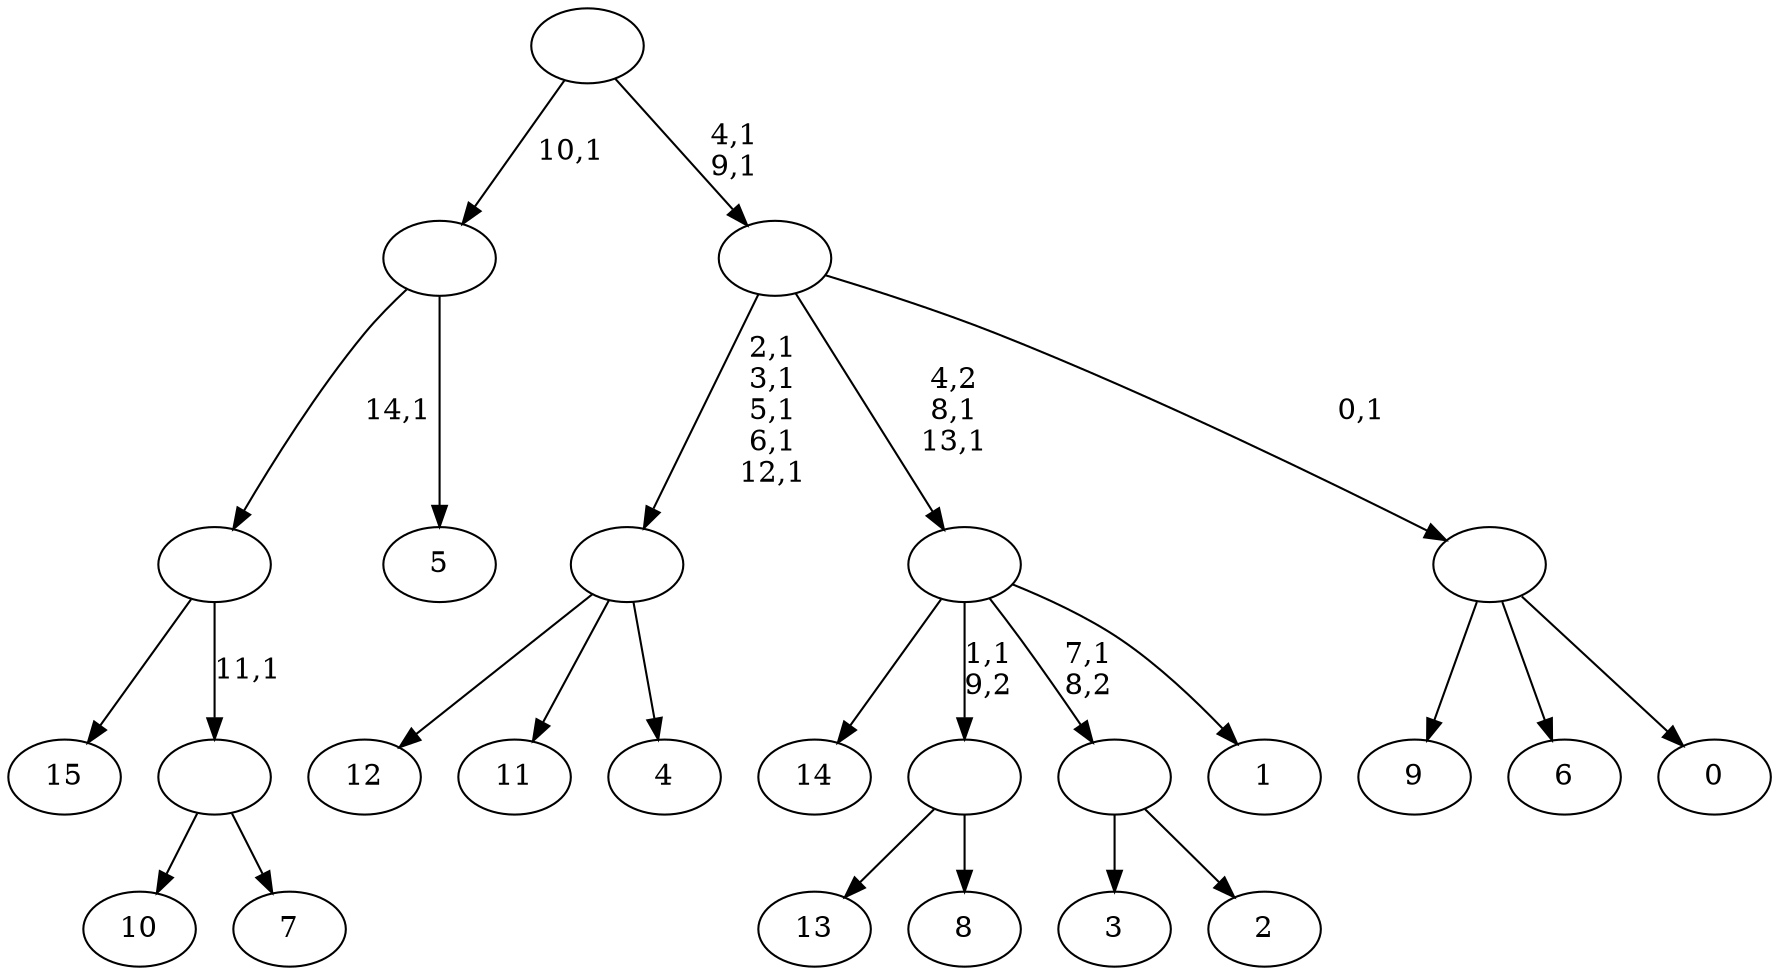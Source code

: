 digraph T {
	31 [label="15"]
	30 [label="14"]
	29 [label="13"]
	28 [label="12"]
	27 [label="11"]
	26 [label="10"]
	25 [label="9"]
	24 [label="8"]
	23 [label=""]
	22 [label="7"]
	21 [label=""]
	20 [label=""]
	19 [label="6"]
	18 [label="5"]
	17 [label=""]
	16 [label="4"]
	15 [label=""]
	10 [label="3"]
	9 [label="2"]
	8 [label=""]
	7 [label="1"]
	6 [label=""]
	4 [label="0"]
	3 [label=""]
	2 [label=""]
	0 [label=""]
	23 -> 29 [label=""]
	23 -> 24 [label=""]
	21 -> 26 [label=""]
	21 -> 22 [label=""]
	20 -> 31 [label=""]
	20 -> 21 [label="11,1"]
	17 -> 20 [label="14,1"]
	17 -> 18 [label=""]
	15 -> 28 [label=""]
	15 -> 27 [label=""]
	15 -> 16 [label=""]
	8 -> 10 [label=""]
	8 -> 9 [label=""]
	6 -> 30 [label=""]
	6 -> 23 [label="1,1\n9,2"]
	6 -> 8 [label="7,1\n8,2"]
	6 -> 7 [label=""]
	3 -> 25 [label=""]
	3 -> 19 [label=""]
	3 -> 4 [label=""]
	2 -> 6 [label="4,2\n8,1\n13,1"]
	2 -> 15 [label="2,1\n3,1\n5,1\n6,1\n12,1"]
	2 -> 3 [label="0,1"]
	0 -> 2 [label="4,1\n9,1"]
	0 -> 17 [label="10,1"]
}
